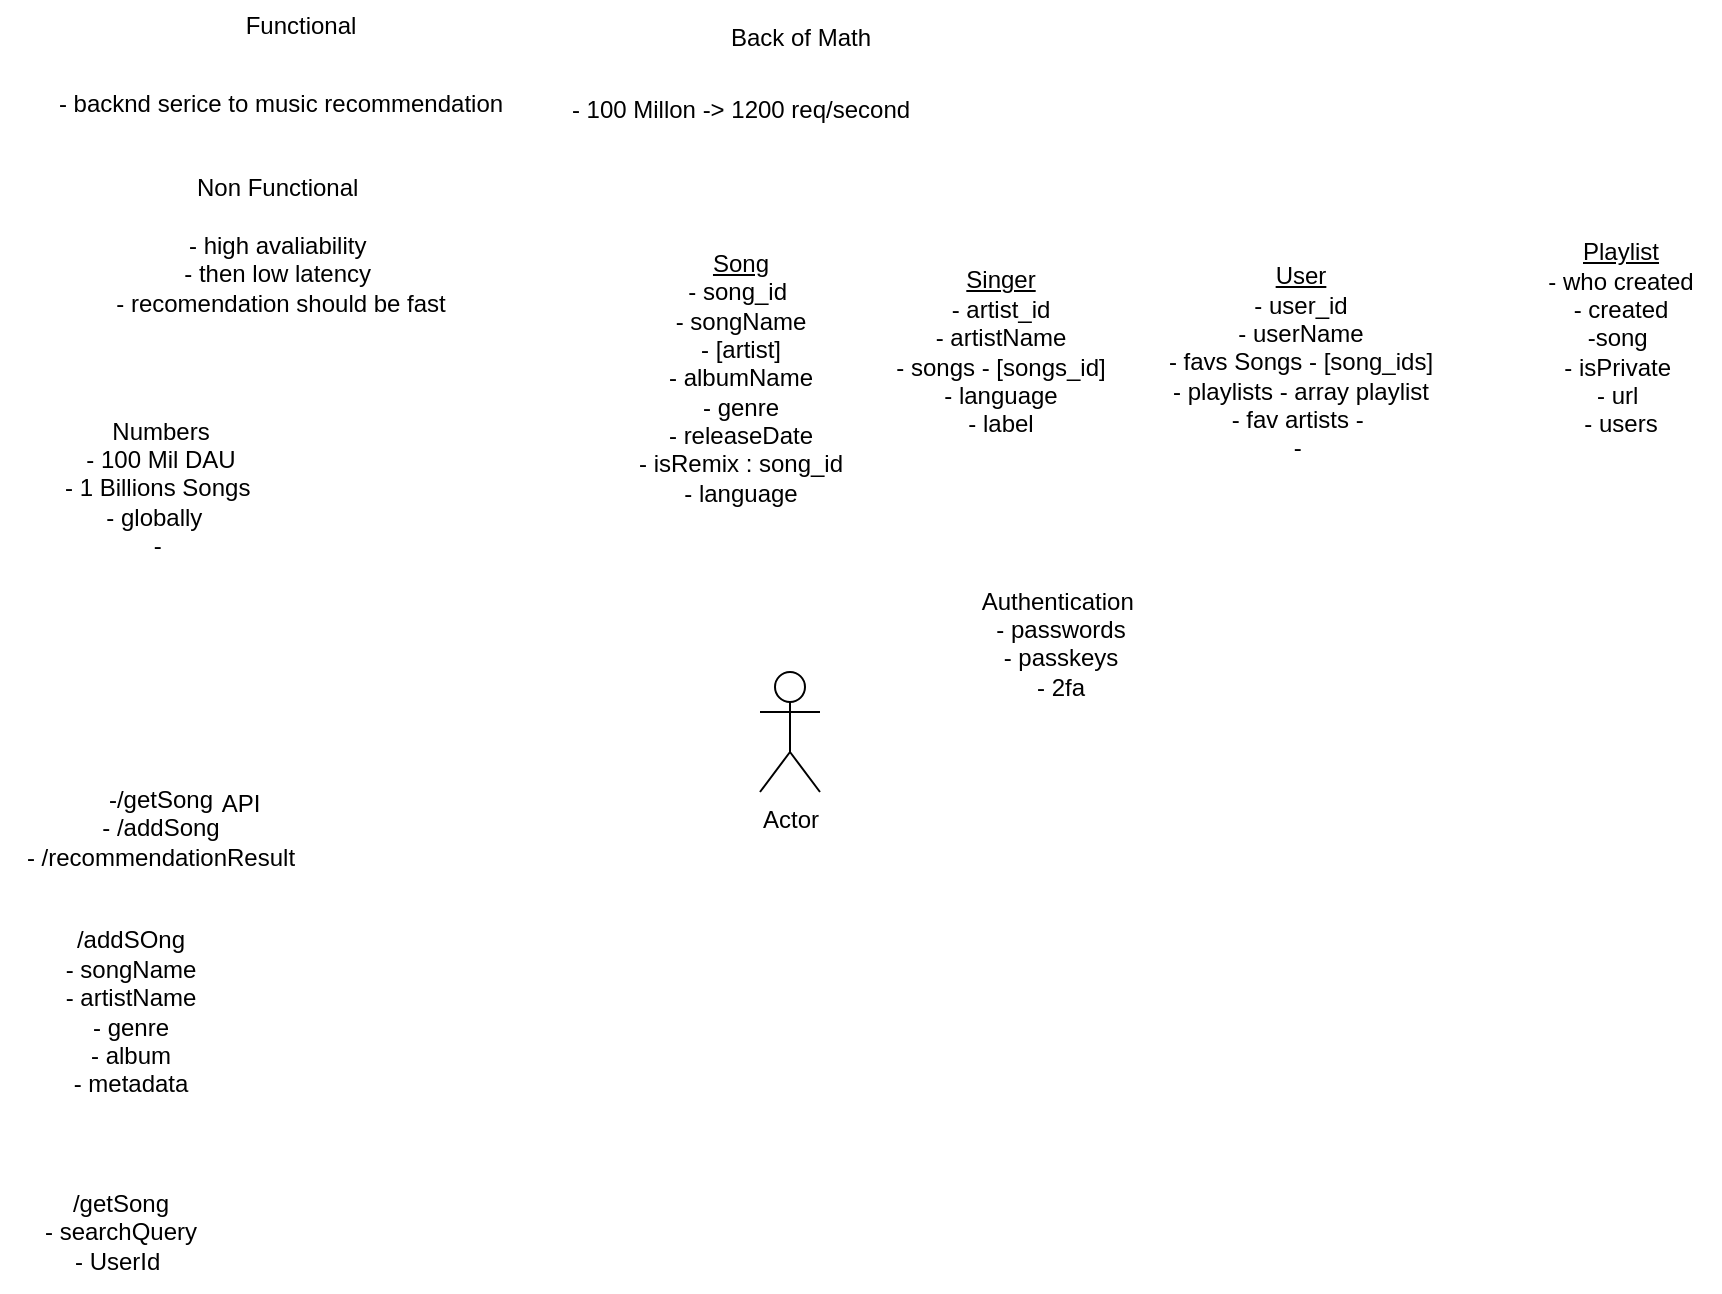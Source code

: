 <mxfile version="26.0.14">
  <diagram name="Page-1" id="hg5Iva1_rjpVSsbYuWLJ">
    <mxGraphModel dx="1783" dy="507" grid="1" gridSize="10" guides="1" tooltips="1" connect="1" arrows="1" fold="1" page="1" pageScale="1" pageWidth="850" pageHeight="1100" math="0" shadow="0">
      <root>
        <mxCell id="0" />
        <mxCell id="1" parent="0" />
        <mxCell id="KrwUJMKyWYbQcD5nX2oG-1" value="Functional&lt;div&gt;&lt;br&gt;&lt;/div&gt;" style="text;html=1;align=center;verticalAlign=middle;resizable=0;points=[];autosize=1;strokeColor=none;fillColor=none;" vertex="1" parent="1">
          <mxGeometry x="10" y="44" width="80" height="40" as="geometry" />
        </mxCell>
        <mxCell id="KrwUJMKyWYbQcD5nX2oG-2" value="- backnd serice to music recommendation&lt;div&gt;&lt;br&gt;&lt;/div&gt;" style="text;html=1;align=center;verticalAlign=middle;resizable=0;points=[];autosize=1;strokeColor=none;fillColor=none;" vertex="1" parent="1">
          <mxGeometry x="-85" y="83" width="250" height="40" as="geometry" />
        </mxCell>
        <mxCell id="KrwUJMKyWYbQcD5nX2oG-3" value="Non Functional&amp;nbsp;&lt;div&gt;&lt;br&gt;&lt;/div&gt;&lt;div&gt;- high avaliability&amp;nbsp;&lt;/div&gt;&lt;div&gt;- then low latency&amp;nbsp;&lt;/div&gt;&lt;div&gt;- recomendation should be fast&lt;/div&gt;&lt;div&gt;&lt;br&gt;&lt;/div&gt;&lt;div&gt;&lt;br&gt;&lt;/div&gt;&lt;div&gt;&lt;br&gt;&lt;/div&gt;" style="text;html=1;align=center;verticalAlign=middle;resizable=0;points=[];autosize=1;strokeColor=none;fillColor=none;" vertex="1" parent="1">
          <mxGeometry x="-55" y="123" width="190" height="130" as="geometry" />
        </mxCell>
        <mxCell id="KrwUJMKyWYbQcD5nX2oG-4" value="Numbers&lt;div&gt;- 100 Mil DAU&lt;/div&gt;&lt;div&gt;- 1 Billions Songs&amp;nbsp;&lt;/div&gt;&lt;div&gt;- globally&amp;nbsp;&amp;nbsp;&lt;/div&gt;&lt;div&gt;-&amp;nbsp;&lt;/div&gt;" style="text;html=1;align=center;verticalAlign=middle;resizable=0;points=[];autosize=1;strokeColor=none;fillColor=none;" vertex="1" parent="1">
          <mxGeometry x="-80" y="243" width="120" height="90" as="geometry" />
        </mxCell>
        <mxCell id="KrwUJMKyWYbQcD5nX2oG-6" value="Back of Math" style="text;html=1;align=center;verticalAlign=middle;resizable=0;points=[];autosize=1;strokeColor=none;fillColor=none;" vertex="1" parent="1">
          <mxGeometry x="255" y="48" width="90" height="30" as="geometry" />
        </mxCell>
        <mxCell id="KrwUJMKyWYbQcD5nX2oG-7" value="- 100 Millon -&amp;gt; 1200 req/second&lt;div&gt;&lt;br&gt;&lt;/div&gt;&lt;div&gt;&lt;br&gt;&lt;/div&gt;" style="text;html=1;align=center;verticalAlign=middle;resizable=0;points=[];autosize=1;strokeColor=none;fillColor=none;" vertex="1" parent="1">
          <mxGeometry x="175" y="83" width="190" height="60" as="geometry" />
        </mxCell>
        <mxCell id="KrwUJMKyWYbQcD5nX2oG-9" value="API&lt;div&gt;&lt;br&gt;&lt;/div&gt;" style="text;html=1;align=center;verticalAlign=middle;resizable=0;points=[];autosize=1;strokeColor=none;fillColor=none;" vertex="1" parent="1">
          <mxGeometry y="433" width="40" height="40" as="geometry" />
        </mxCell>
        <mxCell id="KrwUJMKyWYbQcD5nX2oG-10" value="&lt;br&gt;&lt;div&gt;-/getSong&lt;/div&gt;&lt;div&gt;- /addSong&lt;/div&gt;&lt;div&gt;- /recommendationResult&lt;/div&gt;&lt;div&gt;&lt;br&gt;&lt;/div&gt;" style="text;html=1;align=center;verticalAlign=middle;resizable=0;points=[];autosize=1;strokeColor=none;fillColor=none;" vertex="1" parent="1">
          <mxGeometry x="-100" y="413" width="160" height="90" as="geometry" />
        </mxCell>
        <mxCell id="KrwUJMKyWYbQcD5nX2oG-14" value="/getSong&lt;div&gt;- searchQuery&lt;/div&gt;&lt;div&gt;- UserId&amp;nbsp;&lt;/div&gt;" style="text;html=1;align=center;verticalAlign=middle;resizable=0;points=[];autosize=1;strokeColor=none;fillColor=none;" vertex="1" parent="1">
          <mxGeometry x="-90" y="630" width="100" height="60" as="geometry" />
        </mxCell>
        <mxCell id="KrwUJMKyWYbQcD5nX2oG-18" value="/addSOng&lt;div&gt;- songName&lt;/div&gt;&lt;div&gt;- artistName&lt;/div&gt;&lt;div&gt;- genre&lt;/div&gt;&lt;div&gt;- album&lt;/div&gt;&lt;div&gt;- metadata&lt;/div&gt;" style="text;html=1;align=center;verticalAlign=middle;resizable=0;points=[];autosize=1;strokeColor=none;fillColor=none;" vertex="1" parent="1">
          <mxGeometry x="-80" y="500" width="90" height="100" as="geometry" />
        </mxCell>
        <mxCell id="KrwUJMKyWYbQcD5nX2oG-21" value="&lt;u&gt;Song&lt;/u&gt;&lt;div&gt;- song_id&amp;nbsp;&lt;/div&gt;&lt;div&gt;- songName&lt;/div&gt;&lt;div&gt;- [artist]&lt;/div&gt;&lt;div&gt;- albumName&lt;/div&gt;&lt;div&gt;- genre&lt;/div&gt;&lt;div&gt;- releaseDate&lt;/div&gt;&lt;div&gt;- isRemix : song_id&lt;/div&gt;&lt;div&gt;- language&lt;/div&gt;" style="text;html=1;align=center;verticalAlign=middle;resizable=0;points=[];autosize=1;strokeColor=none;fillColor=none;" vertex="1" parent="1">
          <mxGeometry x="205" y="163" width="130" height="140" as="geometry" />
        </mxCell>
        <mxCell id="KrwUJMKyWYbQcD5nX2oG-22" value="&lt;u&gt;Singer&lt;/u&gt;&lt;div&gt;- artist_id&lt;/div&gt;&lt;div&gt;- artistName&lt;/div&gt;&lt;div&gt;- songs - [songs_id]&lt;/div&gt;&lt;div&gt;- language&lt;/div&gt;&lt;div&gt;- label&lt;/div&gt;" style="text;html=1;align=center;verticalAlign=middle;resizable=0;points=[];autosize=1;strokeColor=none;fillColor=none;" vertex="1" parent="1">
          <mxGeometry x="335" y="170" width="130" height="100" as="geometry" />
        </mxCell>
        <mxCell id="KrwUJMKyWYbQcD5nX2oG-23" value="&lt;u&gt;User&lt;/u&gt;&lt;div&gt;- user_id&lt;/div&gt;&lt;div&gt;- userName&lt;/div&gt;&lt;div&gt;- favs Songs - [song_ids]&lt;/div&gt;&lt;div&gt;- playlists - array playlist&lt;/div&gt;&lt;div&gt;- fav artists -&amp;nbsp;&lt;/div&gt;&lt;div&gt;-&amp;nbsp;&lt;/div&gt;" style="text;html=1;align=center;verticalAlign=middle;resizable=0;points=[];autosize=1;strokeColor=none;fillColor=none;" vertex="1" parent="1">
          <mxGeometry x="470" y="170" width="160" height="110" as="geometry" />
        </mxCell>
        <mxCell id="KrwUJMKyWYbQcD5nX2oG-24" value="&lt;u&gt;Playlist&lt;/u&gt;&lt;div&gt;- who created&lt;/div&gt;&lt;div&gt;- created&lt;/div&gt;&lt;div&gt;-song&amp;nbsp;&lt;/div&gt;&lt;div&gt;- isPrivate&amp;nbsp;&lt;/div&gt;&lt;div&gt;- url&amp;nbsp;&lt;/div&gt;&lt;div&gt;- users&lt;/div&gt;" style="text;html=1;align=center;verticalAlign=middle;resizable=0;points=[];autosize=1;strokeColor=none;fillColor=none;" vertex="1" parent="1">
          <mxGeometry x="660" y="158" width="100" height="110" as="geometry" />
        </mxCell>
        <mxCell id="KrwUJMKyWYbQcD5nX2oG-25" value="Actor" style="shape=umlActor;verticalLabelPosition=bottom;verticalAlign=top;html=1;outlineConnect=0;" vertex="1" parent="1">
          <mxGeometry x="280" y="380" width="30" height="60" as="geometry" />
        </mxCell>
        <mxCell id="KrwUJMKyWYbQcD5nX2oG-26" value="Authentication&amp;nbsp;&lt;div&gt;- passwords&lt;/div&gt;&lt;div&gt;- passkeys&lt;/div&gt;&lt;div&gt;- 2fa&lt;/div&gt;&lt;div&gt;&lt;br&gt;&lt;/div&gt;" style="text;html=1;align=center;verticalAlign=middle;resizable=0;points=[];autosize=1;strokeColor=none;fillColor=none;" vertex="1" parent="1">
          <mxGeometry x="380" y="328" width="100" height="90" as="geometry" />
        </mxCell>
      </root>
    </mxGraphModel>
  </diagram>
</mxfile>
